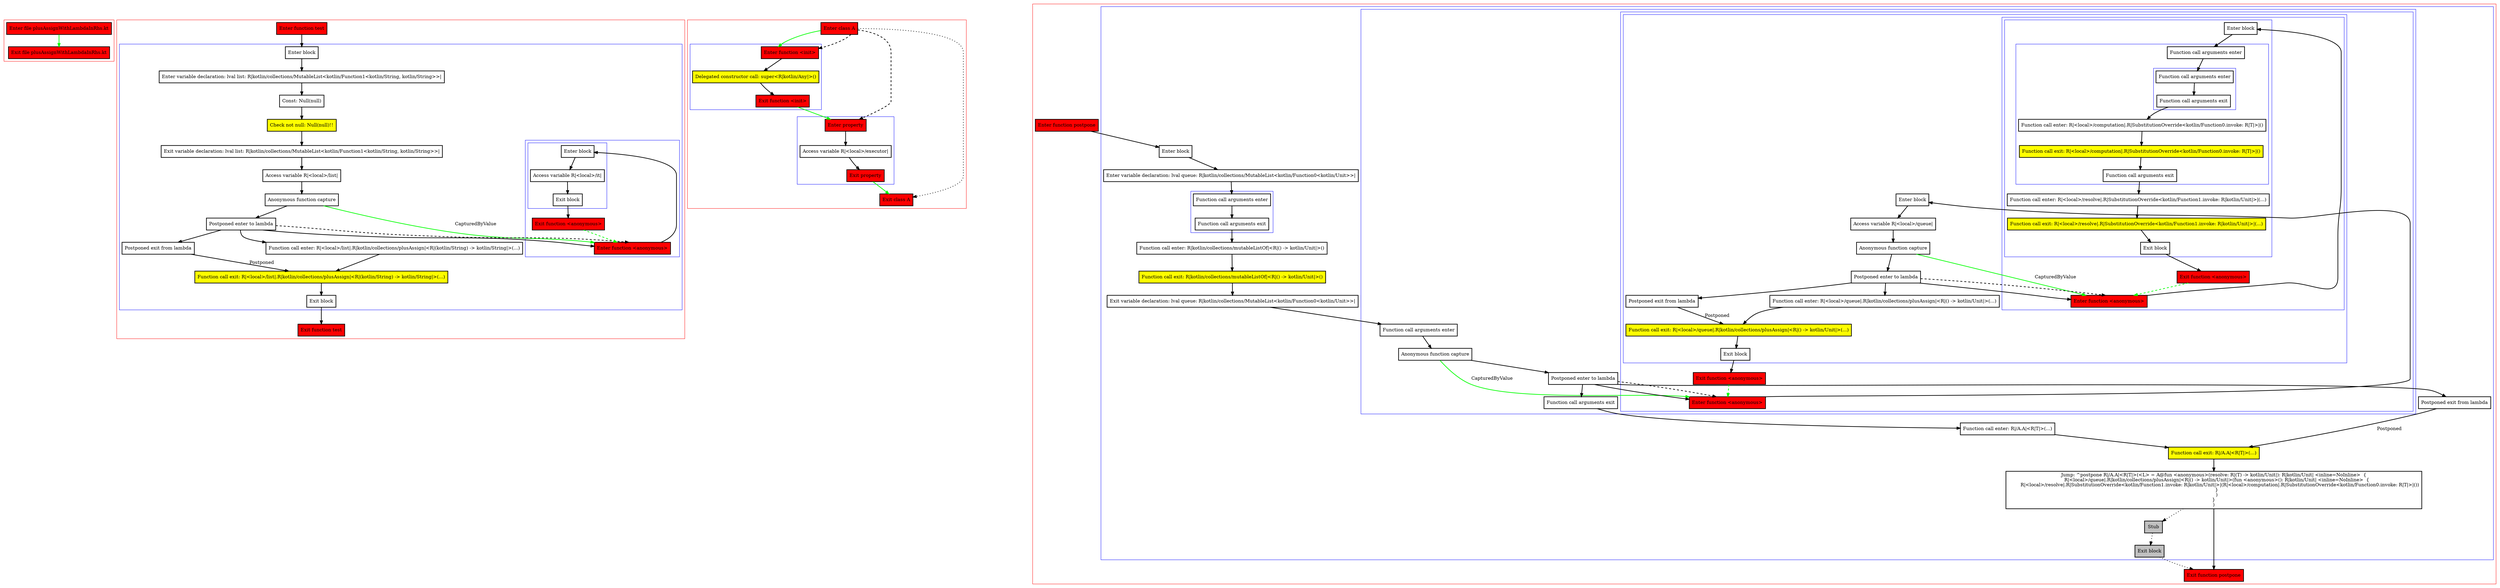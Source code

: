 digraph plusAssignWithLambdaInRhs_kt {
    graph [nodesep=3]
    node [shape=box penwidth=2]
    edge [penwidth=2]

    subgraph cluster_0 {
        color=red
        0 [label="Enter file plusAssignWithLambdaInRhs.kt" style="filled" fillcolor=red];
        1 [label="Exit file plusAssignWithLambdaInRhs.kt" style="filled" fillcolor=red];
    }
    0 -> {1} [color=green];

    subgraph cluster_1 {
        color=red
        2 [label="Enter function test" style="filled" fillcolor=red];
        subgraph cluster_2 {
            color=blue
            3 [label="Enter block"];
            4 [label="Enter variable declaration: lval list: R|kotlin/collections/MutableList<kotlin/Function1<kotlin/String, kotlin/String>>|"];
            5 [label="Const: Null(null)"];
            6 [label="Check not null: Null(null)!!" style="filled" fillcolor=yellow];
            7 [label="Exit variable declaration: lval list: R|kotlin/collections/MutableList<kotlin/Function1<kotlin/String, kotlin/String>>|"];
            8 [label="Access variable R|<local>/list|"];
            9 [label="Anonymous function capture"];
            10 [label="Postponed enter to lambda"];
            subgraph cluster_3 {
                color=blue
                11 [label="Enter function <anonymous>" style="filled" fillcolor=red];
                subgraph cluster_4 {
                    color=blue
                    12 [label="Enter block"];
                    13 [label="Access variable R|<local>/it|"];
                    14 [label="Exit block"];
                }
                15 [label="Exit function <anonymous>" style="filled" fillcolor=red];
            }
            16 [label="Function call enter: R|<local>/list|.R|kotlin/collections/plusAssign|<R|(kotlin/String) -> kotlin/String|>(...)"];
            17 [label="Postponed exit from lambda"];
            18 [label="Function call exit: R|<local>/list|.R|kotlin/collections/plusAssign|<R|(kotlin/String) -> kotlin/String|>(...)" style="filled" fillcolor=yellow];
            19 [label="Exit block"];
        }
        20 [label="Exit function test" style="filled" fillcolor=red];
    }
    2 -> {3};
    3 -> {4};
    4 -> {5};
    5 -> {6};
    6 -> {7};
    7 -> {8};
    8 -> {9};
    9 -> {10};
    9 -> {11} [color=green label="CapturedByValue"];
    10 -> {11 16 17};
    10 -> {11} [style=dashed];
    11 -> {12};
    12 -> {13};
    13 -> {14};
    14 -> {15};
    15 -> {11} [color=green style=dashed];
    16 -> {18};
    17 -> {18} [label="Postponed"];
    18 -> {19};
    19 -> {20};

    subgraph cluster_5 {
        color=red
        21 [label="Enter class A" style="filled" fillcolor=red];
        subgraph cluster_6 {
            color=blue
            22 [label="Enter function <init>" style="filled" fillcolor=red];
            23 [label="Delegated constructor call: super<R|kotlin/Any|>()" style="filled" fillcolor=yellow];
            24 [label="Exit function <init>" style="filled" fillcolor=red];
        }
        subgraph cluster_7 {
            color=blue
            25 [label="Enter property" style="filled" fillcolor=red];
            26 [label="Access variable R|<local>/executor|"];
            27 [label="Exit property" style="filled" fillcolor=red];
        }
        28 [label="Exit class A" style="filled" fillcolor=red];
    }
    21 -> {22} [color=green];
    21 -> {28} [style=dotted];
    21 -> {22 25} [style=dashed];
    22 -> {23};
    23 -> {24};
    24 -> {25} [color=green];
    25 -> {26};
    26 -> {27};
    27 -> {28} [color=green];

    subgraph cluster_8 {
        color=red
        29 [label="Enter function postpone" style="filled" fillcolor=red];
        subgraph cluster_9 {
            color=blue
            30 [label="Enter block"];
            31 [label="Enter variable declaration: lval queue: R|kotlin/collections/MutableList<kotlin/Function0<kotlin/Unit>>|"];
            subgraph cluster_10 {
                color=blue
                32 [label="Function call arguments enter"];
                33 [label="Function call arguments exit"];
            }
            34 [label="Function call enter: R|kotlin/collections/mutableListOf|<R|() -> kotlin/Unit|>()"];
            35 [label="Function call exit: R|kotlin/collections/mutableListOf|<R|() -> kotlin/Unit|>()" style="filled" fillcolor=yellow];
            36 [label="Exit variable declaration: lval queue: R|kotlin/collections/MutableList<kotlin/Function0<kotlin/Unit>>|"];
            subgraph cluster_11 {
                color=blue
                37 [label="Function call arguments enter"];
                38 [label="Anonymous function capture"];
                39 [label="Postponed enter to lambda"];
                subgraph cluster_12 {
                    color=blue
                    40 [label="Enter function <anonymous>" style="filled" fillcolor=red];
                    subgraph cluster_13 {
                        color=blue
                        41 [label="Enter block"];
                        42 [label="Access variable R|<local>/queue|"];
                        43 [label="Anonymous function capture"];
                        44 [label="Postponed enter to lambda"];
                        subgraph cluster_14 {
                            color=blue
                            45 [label="Enter function <anonymous>" style="filled" fillcolor=red];
                            subgraph cluster_15 {
                                color=blue
                                46 [label="Enter block"];
                                subgraph cluster_16 {
                                    color=blue
                                    47 [label="Function call arguments enter"];
                                    subgraph cluster_17 {
                                        color=blue
                                        48 [label="Function call arguments enter"];
                                        49 [label="Function call arguments exit"];
                                    }
                                    50 [label="Function call enter: R|<local>/computation|.R|SubstitutionOverride<kotlin/Function0.invoke: R|T|>|()"];
                                    51 [label="Function call exit: R|<local>/computation|.R|SubstitutionOverride<kotlin/Function0.invoke: R|T|>|()" style="filled" fillcolor=yellow];
                                    52 [label="Function call arguments exit"];
                                }
                                53 [label="Function call enter: R|<local>/resolve|.R|SubstitutionOverride<kotlin/Function1.invoke: R|kotlin/Unit|>|(...)"];
                                54 [label="Function call exit: R|<local>/resolve|.R|SubstitutionOverride<kotlin/Function1.invoke: R|kotlin/Unit|>|(...)" style="filled" fillcolor=yellow];
                                55 [label="Exit block"];
                            }
                            56 [label="Exit function <anonymous>" style="filled" fillcolor=red];
                        }
                        57 [label="Function call enter: R|<local>/queue|.R|kotlin/collections/plusAssign|<R|() -> kotlin/Unit|>(...)"];
                        58 [label="Postponed exit from lambda"];
                        59 [label="Function call exit: R|<local>/queue|.R|kotlin/collections/plusAssign|<R|() -> kotlin/Unit|>(...)" style="filled" fillcolor=yellow];
                        60 [label="Exit block"];
                    }
                    61 [label="Exit function <anonymous>" style="filled" fillcolor=red];
                }
                62 [label="Function call arguments exit"];
            }
            63 [label="Function call enter: R|/A.A|<R|T|>(...)"];
            64 [label="Postponed exit from lambda"];
            65 [label="Function call exit: R|/A.A|<R|T|>(...)" style="filled" fillcolor=yellow];
            66 [label="Jump: ^postpone R|/A.A|<R|T|>(<L> = A@fun <anonymous>(resolve: R|(T) -> kotlin/Unit|): R|kotlin/Unit| <inline=NoInline>  {
    R|<local>/queue|.R|kotlin/collections/plusAssign|<R|() -> kotlin/Unit|>(fun <anonymous>(): R|kotlin/Unit| <inline=NoInline>  {
        R|<local>/resolve|.R|SubstitutionOverride<kotlin/Function1.invoke: R|kotlin/Unit|>|(R|<local>/computation|.R|SubstitutionOverride<kotlin/Function0.invoke: R|T|>|())
    }
    )
}
)"];
            67 [label="Stub" style="filled" fillcolor=gray];
            68 [label="Exit block" style="filled" fillcolor=gray];
        }
        69 [label="Exit function postpone" style="filled" fillcolor=red];
    }
    29 -> {30};
    30 -> {31};
    31 -> {32};
    32 -> {33};
    33 -> {34};
    34 -> {35};
    35 -> {36};
    36 -> {37};
    37 -> {38};
    38 -> {39};
    38 -> {40} [color=green label="CapturedByValue"];
    39 -> {40 62 64};
    39 -> {40} [style=dashed];
    40 -> {41};
    41 -> {42};
    42 -> {43};
    43 -> {44};
    43 -> {45} [color=green label="CapturedByValue"];
    44 -> {45 57 58};
    44 -> {45} [style=dashed];
    45 -> {46};
    46 -> {47};
    47 -> {48};
    48 -> {49};
    49 -> {50};
    50 -> {51};
    51 -> {52};
    52 -> {53};
    53 -> {54};
    54 -> {55};
    55 -> {56};
    56 -> {45} [color=green style=dashed];
    57 -> {59};
    58 -> {59} [label="Postponed"];
    59 -> {60};
    60 -> {61};
    61 -> {40} [color=green style=dashed];
    62 -> {63};
    63 -> {65};
    64 -> {65} [label="Postponed"];
    65 -> {66};
    66 -> {69};
    66 -> {67} [style=dotted];
    67 -> {68} [style=dotted];
    68 -> {69} [style=dotted];

}
